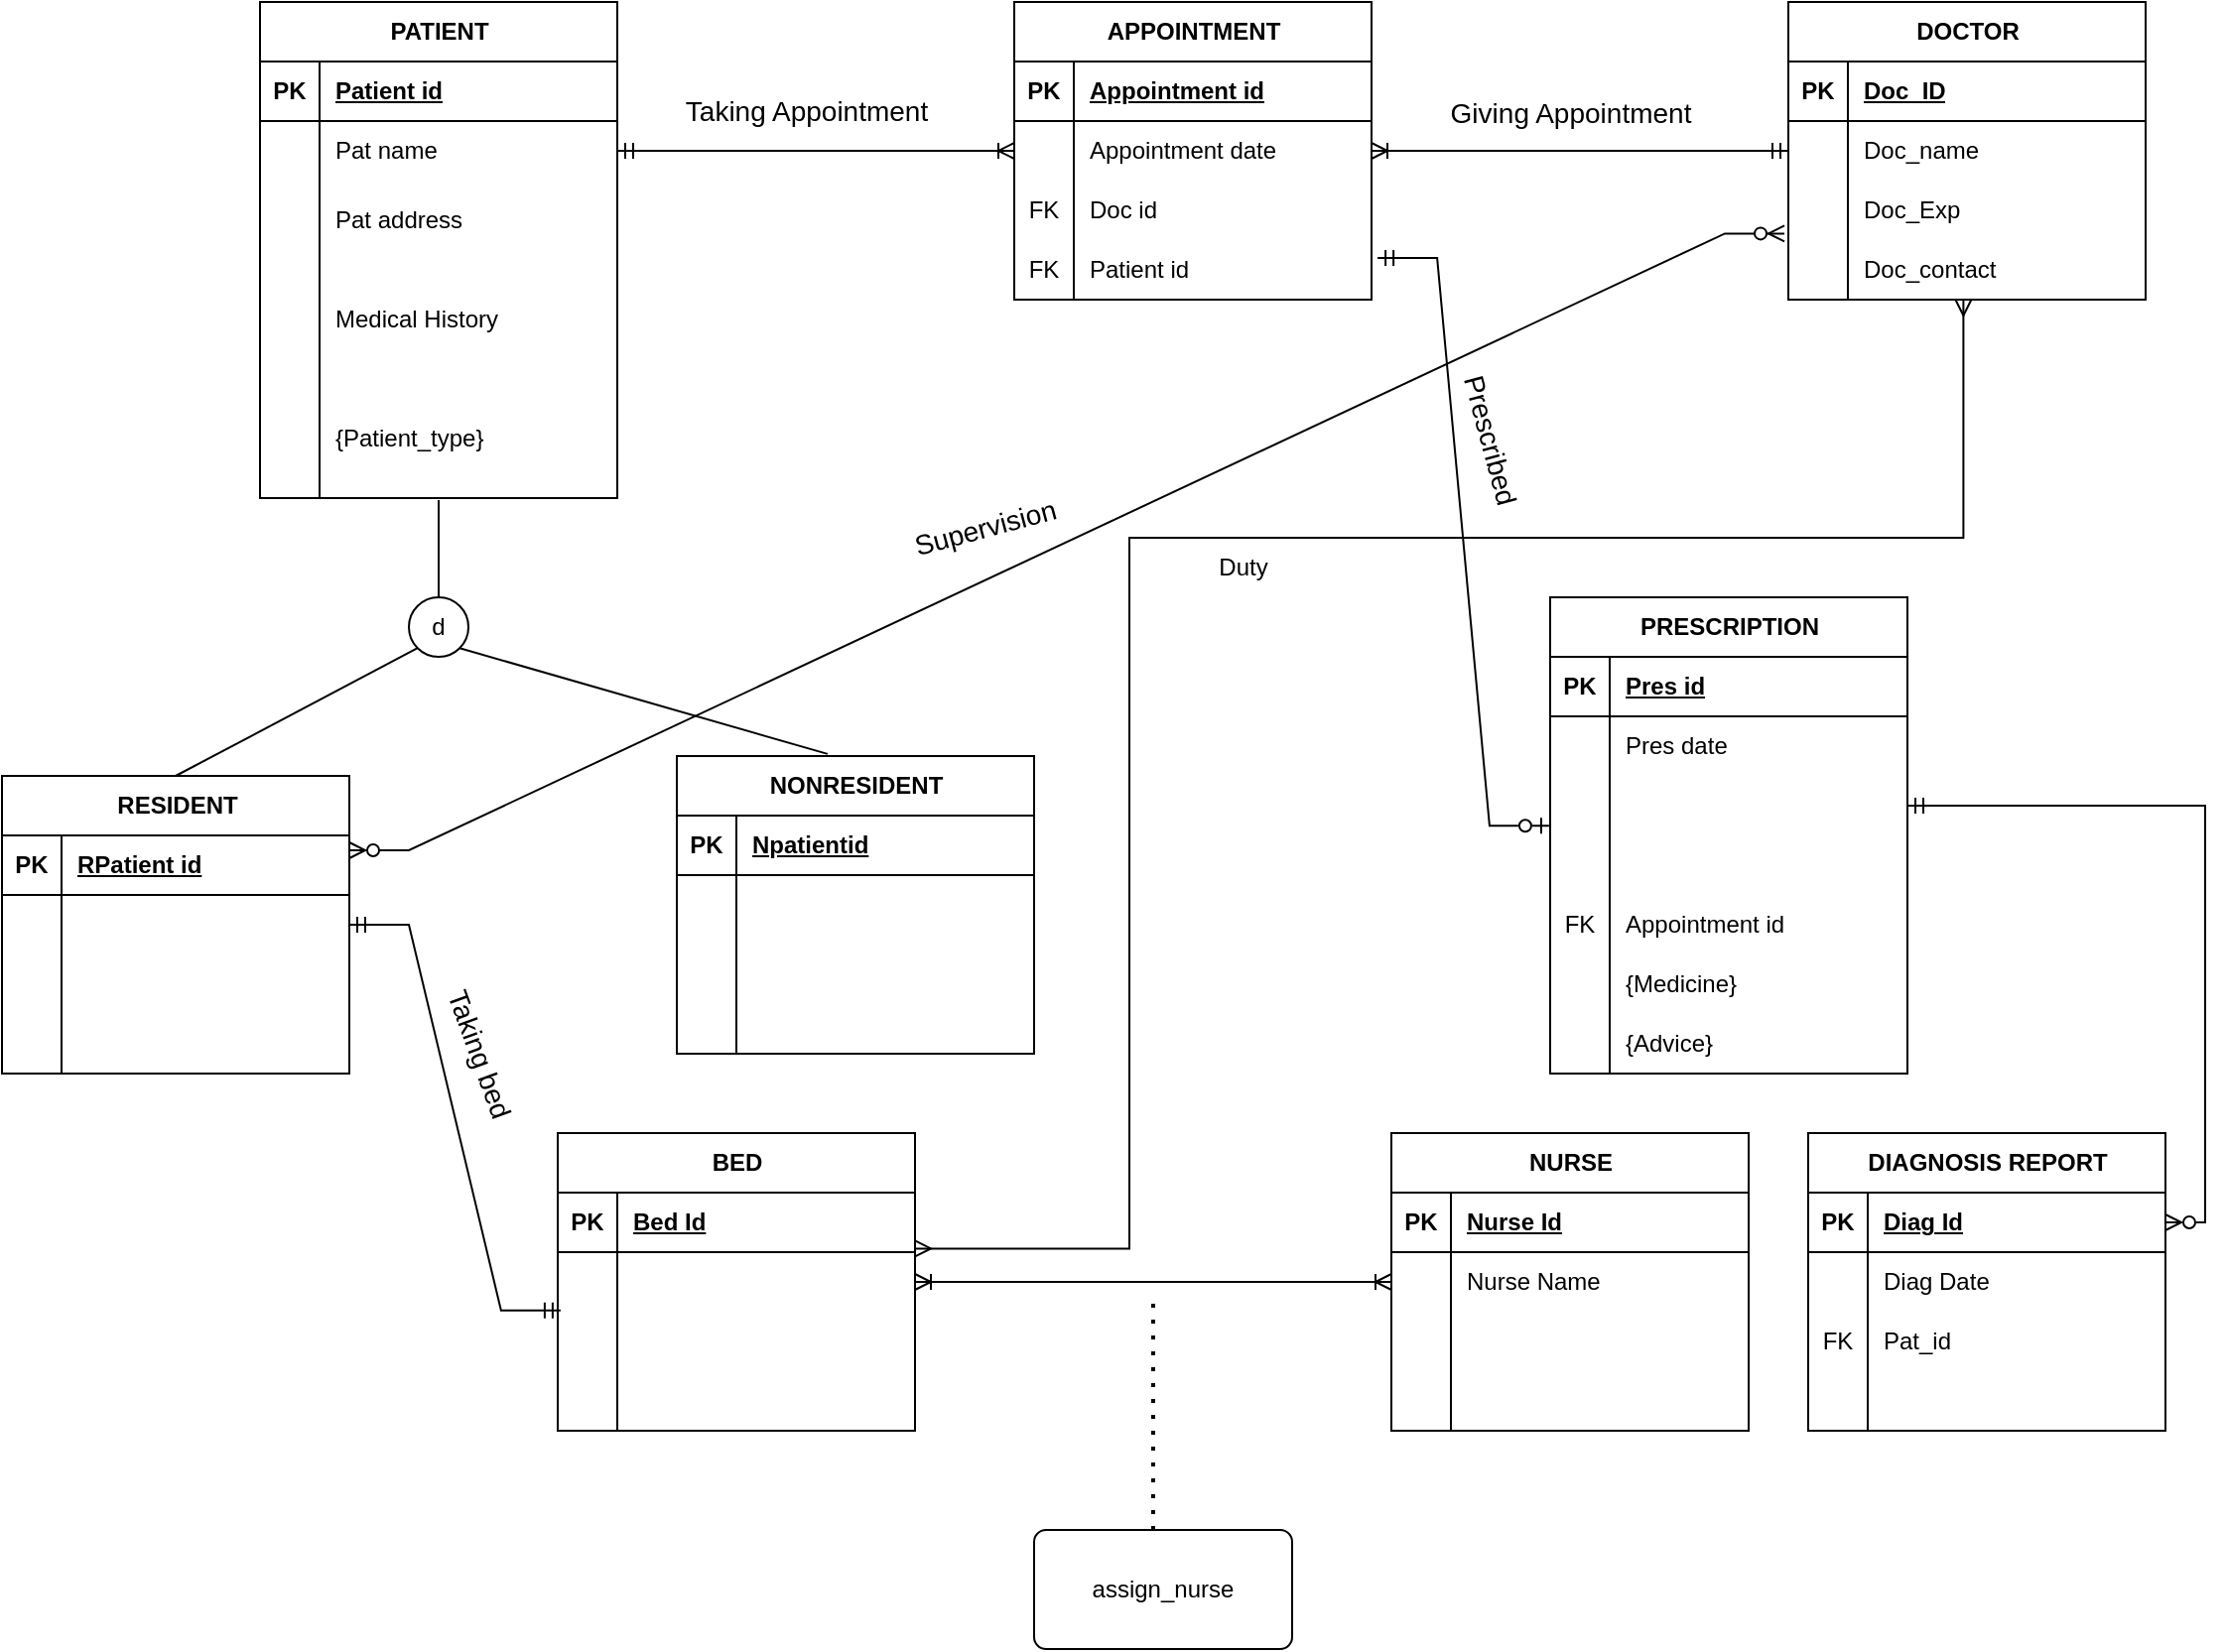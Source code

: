 <mxfile version="24.2.2" type="google">
  <diagram name="Page-1" id="srkAS2htx7RMPQW0R-DQ">
    <mxGraphModel grid="1" page="1" gridSize="10" guides="1" tooltips="1" connect="1" arrows="1" fold="1" pageScale="1" pageWidth="1100" pageHeight="850" background="none" math="0" shadow="0">
      <root>
        <mxCell id="0" />
        <mxCell id="1" parent="0" />
        <mxCell id="s9YGPR6dossVEjzIj_vT-1" value="PATIENT" style="shape=table;startSize=30;container=1;collapsible=1;childLayout=tableLayout;fixedRows=1;rowLines=0;fontStyle=1;align=center;resizeLast=1;html=1;" vertex="1" parent="1">
          <mxGeometry x="-540" y="230" width="180" height="250" as="geometry" />
        </mxCell>
        <mxCell id="s9YGPR6dossVEjzIj_vT-2" value="" style="shape=tableRow;horizontal=0;startSize=0;swimlaneHead=0;swimlaneBody=0;fillColor=none;collapsible=0;dropTarget=0;points=[[0,0.5],[1,0.5]];portConstraint=eastwest;top=0;left=0;right=0;bottom=1;" vertex="1" parent="s9YGPR6dossVEjzIj_vT-1">
          <mxGeometry y="30" width="180" height="30" as="geometry" />
        </mxCell>
        <mxCell id="s9YGPR6dossVEjzIj_vT-3" value="PK" style="shape=partialRectangle;connectable=0;fillColor=none;top=0;left=0;bottom=0;right=0;fontStyle=1;overflow=hidden;whiteSpace=wrap;html=1;" vertex="1" parent="s9YGPR6dossVEjzIj_vT-2">
          <mxGeometry width="30" height="30" as="geometry">
            <mxRectangle width="30" height="30" as="alternateBounds" />
          </mxGeometry>
        </mxCell>
        <mxCell id="s9YGPR6dossVEjzIj_vT-4" value="Patient id" style="shape=partialRectangle;connectable=0;fillColor=none;top=0;left=0;bottom=0;right=0;align=left;spacingLeft=6;fontStyle=5;overflow=hidden;whiteSpace=wrap;html=1;" vertex="1" parent="s9YGPR6dossVEjzIj_vT-2">
          <mxGeometry x="30" width="150" height="30" as="geometry">
            <mxRectangle width="150" height="30" as="alternateBounds" />
          </mxGeometry>
        </mxCell>
        <mxCell id="s9YGPR6dossVEjzIj_vT-5" value="" style="shape=tableRow;horizontal=0;startSize=0;swimlaneHead=0;swimlaneBody=0;fillColor=none;collapsible=0;dropTarget=0;points=[[0,0.5],[1,0.5]];portConstraint=eastwest;top=0;left=0;right=0;bottom=0;" vertex="1" parent="s9YGPR6dossVEjzIj_vT-1">
          <mxGeometry y="60" width="180" height="30" as="geometry" />
        </mxCell>
        <mxCell id="s9YGPR6dossVEjzIj_vT-6" value="" style="shape=partialRectangle;connectable=0;fillColor=none;top=0;left=0;bottom=0;right=0;editable=1;overflow=hidden;whiteSpace=wrap;html=1;" vertex="1" parent="s9YGPR6dossVEjzIj_vT-5">
          <mxGeometry width="30" height="30" as="geometry">
            <mxRectangle width="30" height="30" as="alternateBounds" />
          </mxGeometry>
        </mxCell>
        <mxCell id="s9YGPR6dossVEjzIj_vT-7" value="Pat name" style="shape=partialRectangle;connectable=0;fillColor=none;top=0;left=0;bottom=0;right=0;align=left;spacingLeft=6;overflow=hidden;whiteSpace=wrap;html=1;" vertex="1" parent="s9YGPR6dossVEjzIj_vT-5">
          <mxGeometry x="30" width="150" height="30" as="geometry">
            <mxRectangle width="150" height="30" as="alternateBounds" />
          </mxGeometry>
        </mxCell>
        <mxCell id="s9YGPR6dossVEjzIj_vT-8" value="" style="shape=tableRow;horizontal=0;startSize=0;swimlaneHead=0;swimlaneBody=0;fillColor=none;collapsible=0;dropTarget=0;points=[[0,0.5],[1,0.5]];portConstraint=eastwest;top=0;left=0;right=0;bottom=0;" vertex="1" parent="s9YGPR6dossVEjzIj_vT-1">
          <mxGeometry y="90" width="180" height="40" as="geometry" />
        </mxCell>
        <mxCell id="s9YGPR6dossVEjzIj_vT-9" value="" style="shape=partialRectangle;connectable=0;fillColor=none;top=0;left=0;bottom=0;right=0;editable=1;overflow=hidden;whiteSpace=wrap;html=1;" vertex="1" parent="s9YGPR6dossVEjzIj_vT-8">
          <mxGeometry width="30" height="40" as="geometry">
            <mxRectangle width="30" height="40" as="alternateBounds" />
          </mxGeometry>
        </mxCell>
        <mxCell id="s9YGPR6dossVEjzIj_vT-10" value="Pat address" style="shape=partialRectangle;connectable=0;fillColor=none;top=0;left=0;bottom=0;right=0;align=left;spacingLeft=6;overflow=hidden;whiteSpace=wrap;html=1;" vertex="1" parent="s9YGPR6dossVEjzIj_vT-8">
          <mxGeometry x="30" width="150" height="40" as="geometry">
            <mxRectangle width="150" height="40" as="alternateBounds" />
          </mxGeometry>
        </mxCell>
        <mxCell id="s9YGPR6dossVEjzIj_vT-11" value="" style="shape=tableRow;horizontal=0;startSize=0;swimlaneHead=0;swimlaneBody=0;fillColor=none;collapsible=0;dropTarget=0;points=[[0,0.5],[1,0.5]];portConstraint=eastwest;top=0;left=0;right=0;bottom=0;" vertex="1" parent="s9YGPR6dossVEjzIj_vT-1">
          <mxGeometry y="130" width="180" height="60" as="geometry" />
        </mxCell>
        <mxCell id="s9YGPR6dossVEjzIj_vT-12" value="" style="shape=partialRectangle;connectable=0;fillColor=none;top=0;left=0;bottom=0;right=0;editable=1;overflow=hidden;whiteSpace=wrap;html=1;" vertex="1" parent="s9YGPR6dossVEjzIj_vT-11">
          <mxGeometry width="30" height="60" as="geometry">
            <mxRectangle width="30" height="60" as="alternateBounds" />
          </mxGeometry>
        </mxCell>
        <mxCell id="s9YGPR6dossVEjzIj_vT-13" value="Medical History" style="shape=partialRectangle;connectable=0;fillColor=none;top=0;left=0;bottom=0;right=0;align=left;spacingLeft=6;overflow=hidden;whiteSpace=wrap;html=1;" vertex="1" parent="s9YGPR6dossVEjzIj_vT-11">
          <mxGeometry x="30" width="150" height="60" as="geometry">
            <mxRectangle width="150" height="60" as="alternateBounds" />
          </mxGeometry>
        </mxCell>
        <mxCell id="ms4KUrmRQgiHLOVvw7a2-102" value="" style="shape=tableRow;horizontal=0;startSize=0;swimlaneHead=0;swimlaneBody=0;fillColor=none;collapsible=0;dropTarget=0;points=[[0,0.5],[1,0.5]];portConstraint=eastwest;top=0;left=0;right=0;bottom=0;" vertex="1" parent="s9YGPR6dossVEjzIj_vT-1">
          <mxGeometry y="190" width="180" height="60" as="geometry" />
        </mxCell>
        <mxCell id="ms4KUrmRQgiHLOVvw7a2-103" value="" style="shape=partialRectangle;connectable=0;fillColor=none;top=0;left=0;bottom=0;right=0;editable=1;overflow=hidden;whiteSpace=wrap;html=1;" vertex="1" parent="ms4KUrmRQgiHLOVvw7a2-102">
          <mxGeometry width="30" height="60" as="geometry">
            <mxRectangle width="30" height="60" as="alternateBounds" />
          </mxGeometry>
        </mxCell>
        <mxCell id="ms4KUrmRQgiHLOVvw7a2-104" value="{Patient_type}" style="shape=partialRectangle;connectable=0;fillColor=none;top=0;left=0;bottom=0;right=0;align=left;spacingLeft=6;overflow=hidden;whiteSpace=wrap;html=1;" vertex="1" parent="ms4KUrmRQgiHLOVvw7a2-102">
          <mxGeometry x="30" width="150" height="60" as="geometry">
            <mxRectangle width="150" height="60" as="alternateBounds" />
          </mxGeometry>
        </mxCell>
        <mxCell id="RaHaTX8zvUNu6aq8yvcm-1" value="APPOINTMENT" style="shape=table;startSize=30;container=1;collapsible=1;childLayout=tableLayout;fixedRows=1;rowLines=0;fontStyle=1;align=center;resizeLast=1;html=1;" vertex="1" parent="1">
          <mxGeometry x="-160" y="230" width="180" height="150" as="geometry" />
        </mxCell>
        <mxCell id="RaHaTX8zvUNu6aq8yvcm-2" value="" style="shape=tableRow;horizontal=0;startSize=0;swimlaneHead=0;swimlaneBody=0;fillColor=none;collapsible=0;dropTarget=0;points=[[0,0.5],[1,0.5]];portConstraint=eastwest;top=0;left=0;right=0;bottom=1;" vertex="1" parent="RaHaTX8zvUNu6aq8yvcm-1">
          <mxGeometry y="30" width="180" height="30" as="geometry" />
        </mxCell>
        <mxCell id="RaHaTX8zvUNu6aq8yvcm-3" value="PK" style="shape=partialRectangle;connectable=0;fillColor=none;top=0;left=0;bottom=0;right=0;fontStyle=1;overflow=hidden;whiteSpace=wrap;html=1;" vertex="1" parent="RaHaTX8zvUNu6aq8yvcm-2">
          <mxGeometry width="30" height="30" as="geometry">
            <mxRectangle width="30" height="30" as="alternateBounds" />
          </mxGeometry>
        </mxCell>
        <mxCell id="RaHaTX8zvUNu6aq8yvcm-4" value="Appointment id" style="shape=partialRectangle;connectable=0;fillColor=none;top=0;left=0;bottom=0;right=0;align=left;spacingLeft=6;fontStyle=5;overflow=hidden;whiteSpace=wrap;html=1;" vertex="1" parent="RaHaTX8zvUNu6aq8yvcm-2">
          <mxGeometry x="30" width="150" height="30" as="geometry">
            <mxRectangle width="150" height="30" as="alternateBounds" />
          </mxGeometry>
        </mxCell>
        <mxCell id="RaHaTX8zvUNu6aq8yvcm-5" value="" style="shape=tableRow;horizontal=0;startSize=0;swimlaneHead=0;swimlaneBody=0;fillColor=none;collapsible=0;dropTarget=0;points=[[0,0.5],[1,0.5]];portConstraint=eastwest;top=0;left=0;right=0;bottom=0;" vertex="1" parent="RaHaTX8zvUNu6aq8yvcm-1">
          <mxGeometry y="60" width="180" height="30" as="geometry" />
        </mxCell>
        <mxCell id="RaHaTX8zvUNu6aq8yvcm-6" value="" style="shape=partialRectangle;connectable=0;fillColor=none;top=0;left=0;bottom=0;right=0;editable=1;overflow=hidden;whiteSpace=wrap;html=1;" vertex="1" parent="RaHaTX8zvUNu6aq8yvcm-5">
          <mxGeometry width="30" height="30" as="geometry">
            <mxRectangle width="30" height="30" as="alternateBounds" />
          </mxGeometry>
        </mxCell>
        <mxCell id="RaHaTX8zvUNu6aq8yvcm-7" value="Appointment date" style="shape=partialRectangle;connectable=0;fillColor=none;top=0;left=0;bottom=0;right=0;align=left;spacingLeft=6;overflow=hidden;whiteSpace=wrap;html=1;" vertex="1" parent="RaHaTX8zvUNu6aq8yvcm-5">
          <mxGeometry x="30" width="150" height="30" as="geometry">
            <mxRectangle width="150" height="30" as="alternateBounds" />
          </mxGeometry>
        </mxCell>
        <mxCell id="RaHaTX8zvUNu6aq8yvcm-8" value="" style="shape=tableRow;horizontal=0;startSize=0;swimlaneHead=0;swimlaneBody=0;fillColor=none;collapsible=0;dropTarget=0;points=[[0,0.5],[1,0.5]];portConstraint=eastwest;top=0;left=0;right=0;bottom=0;" vertex="1" parent="RaHaTX8zvUNu6aq8yvcm-1">
          <mxGeometry y="90" width="180" height="30" as="geometry" />
        </mxCell>
        <mxCell id="RaHaTX8zvUNu6aq8yvcm-9" value="FK" style="shape=partialRectangle;connectable=0;fillColor=none;top=0;left=0;bottom=0;right=0;editable=1;overflow=hidden;whiteSpace=wrap;html=1;" vertex="1" parent="RaHaTX8zvUNu6aq8yvcm-8">
          <mxGeometry width="30" height="30" as="geometry">
            <mxRectangle width="30" height="30" as="alternateBounds" />
          </mxGeometry>
        </mxCell>
        <mxCell id="RaHaTX8zvUNu6aq8yvcm-10" value="Doc id" style="shape=partialRectangle;connectable=0;fillColor=none;top=0;left=0;bottom=0;right=0;align=left;spacingLeft=6;overflow=hidden;whiteSpace=wrap;html=1;" vertex="1" parent="RaHaTX8zvUNu6aq8yvcm-8">
          <mxGeometry x="30" width="150" height="30" as="geometry">
            <mxRectangle width="150" height="30" as="alternateBounds" />
          </mxGeometry>
        </mxCell>
        <mxCell id="RaHaTX8zvUNu6aq8yvcm-11" value="" style="shape=tableRow;horizontal=0;startSize=0;swimlaneHead=0;swimlaneBody=0;fillColor=none;collapsible=0;dropTarget=0;points=[[0,0.5],[1,0.5]];portConstraint=eastwest;top=0;left=0;right=0;bottom=0;" vertex="1" parent="RaHaTX8zvUNu6aq8yvcm-1">
          <mxGeometry y="120" width="180" height="30" as="geometry" />
        </mxCell>
        <mxCell id="RaHaTX8zvUNu6aq8yvcm-12" value="FK" style="shape=partialRectangle;connectable=0;fillColor=none;top=0;left=0;bottom=0;right=0;editable=1;overflow=hidden;whiteSpace=wrap;html=1;" vertex="1" parent="RaHaTX8zvUNu6aq8yvcm-11">
          <mxGeometry width="30" height="30" as="geometry">
            <mxRectangle width="30" height="30" as="alternateBounds" />
          </mxGeometry>
        </mxCell>
        <mxCell id="RaHaTX8zvUNu6aq8yvcm-13" value="Patient id" style="shape=partialRectangle;connectable=0;fillColor=none;top=0;left=0;bottom=0;right=0;align=left;spacingLeft=6;overflow=hidden;whiteSpace=wrap;html=1;" vertex="1" parent="RaHaTX8zvUNu6aq8yvcm-11">
          <mxGeometry x="30" width="150" height="30" as="geometry">
            <mxRectangle width="150" height="30" as="alternateBounds" />
          </mxGeometry>
        </mxCell>
        <mxCell id="RaHaTX8zvUNu6aq8yvcm-18" value="DOCTOR" style="shape=table;startSize=30;container=1;collapsible=1;childLayout=tableLayout;fixedRows=1;rowLines=0;fontStyle=1;align=center;resizeLast=1;html=1;" vertex="1" parent="1">
          <mxGeometry x="230" y="230" width="180" height="150" as="geometry" />
        </mxCell>
        <mxCell id="RaHaTX8zvUNu6aq8yvcm-19" value="" style="shape=tableRow;horizontal=0;startSize=0;swimlaneHead=0;swimlaneBody=0;fillColor=none;collapsible=0;dropTarget=0;points=[[0,0.5],[1,0.5]];portConstraint=eastwest;top=0;left=0;right=0;bottom=1;" vertex="1" parent="RaHaTX8zvUNu6aq8yvcm-18">
          <mxGeometry y="30" width="180" height="30" as="geometry" />
        </mxCell>
        <mxCell id="RaHaTX8zvUNu6aq8yvcm-20" value="PK" style="shape=partialRectangle;connectable=0;fillColor=none;top=0;left=0;bottom=0;right=0;fontStyle=1;overflow=hidden;whiteSpace=wrap;html=1;" vertex="1" parent="RaHaTX8zvUNu6aq8yvcm-19">
          <mxGeometry width="30" height="30" as="geometry">
            <mxRectangle width="30" height="30" as="alternateBounds" />
          </mxGeometry>
        </mxCell>
        <mxCell id="RaHaTX8zvUNu6aq8yvcm-21" value="Doc_ID" style="shape=partialRectangle;connectable=0;fillColor=none;top=0;left=0;bottom=0;right=0;align=left;spacingLeft=6;fontStyle=5;overflow=hidden;whiteSpace=wrap;html=1;" vertex="1" parent="RaHaTX8zvUNu6aq8yvcm-19">
          <mxGeometry x="30" width="150" height="30" as="geometry">
            <mxRectangle width="150" height="30" as="alternateBounds" />
          </mxGeometry>
        </mxCell>
        <mxCell id="RaHaTX8zvUNu6aq8yvcm-22" value="" style="shape=tableRow;horizontal=0;startSize=0;swimlaneHead=0;swimlaneBody=0;fillColor=none;collapsible=0;dropTarget=0;points=[[0,0.5],[1,0.5]];portConstraint=eastwest;top=0;left=0;right=0;bottom=0;" vertex="1" parent="RaHaTX8zvUNu6aq8yvcm-18">
          <mxGeometry y="60" width="180" height="30" as="geometry" />
        </mxCell>
        <mxCell id="RaHaTX8zvUNu6aq8yvcm-23" value="" style="shape=partialRectangle;connectable=0;fillColor=none;top=0;left=0;bottom=0;right=0;editable=1;overflow=hidden;whiteSpace=wrap;html=1;" vertex="1" parent="RaHaTX8zvUNu6aq8yvcm-22">
          <mxGeometry width="30" height="30" as="geometry">
            <mxRectangle width="30" height="30" as="alternateBounds" />
          </mxGeometry>
        </mxCell>
        <mxCell id="RaHaTX8zvUNu6aq8yvcm-24" value="Doc_name" style="shape=partialRectangle;connectable=0;fillColor=none;top=0;left=0;bottom=0;right=0;align=left;spacingLeft=6;overflow=hidden;whiteSpace=wrap;html=1;" vertex="1" parent="RaHaTX8zvUNu6aq8yvcm-22">
          <mxGeometry x="30" width="150" height="30" as="geometry">
            <mxRectangle width="150" height="30" as="alternateBounds" />
          </mxGeometry>
        </mxCell>
        <mxCell id="RaHaTX8zvUNu6aq8yvcm-25" value="" style="shape=tableRow;horizontal=0;startSize=0;swimlaneHead=0;swimlaneBody=0;fillColor=none;collapsible=0;dropTarget=0;points=[[0,0.5],[1,0.5]];portConstraint=eastwest;top=0;left=0;right=0;bottom=0;" vertex="1" parent="RaHaTX8zvUNu6aq8yvcm-18">
          <mxGeometry y="90" width="180" height="30" as="geometry" />
        </mxCell>
        <mxCell id="RaHaTX8zvUNu6aq8yvcm-26" value="" style="shape=partialRectangle;connectable=0;fillColor=none;top=0;left=0;bottom=0;right=0;editable=1;overflow=hidden;whiteSpace=wrap;html=1;" vertex="1" parent="RaHaTX8zvUNu6aq8yvcm-25">
          <mxGeometry width="30" height="30" as="geometry">
            <mxRectangle width="30" height="30" as="alternateBounds" />
          </mxGeometry>
        </mxCell>
        <mxCell id="RaHaTX8zvUNu6aq8yvcm-27" value="Doc_Exp" style="shape=partialRectangle;connectable=0;fillColor=none;top=0;left=0;bottom=0;right=0;align=left;spacingLeft=6;overflow=hidden;whiteSpace=wrap;html=1;" vertex="1" parent="RaHaTX8zvUNu6aq8yvcm-25">
          <mxGeometry x="30" width="150" height="30" as="geometry">
            <mxRectangle width="150" height="30" as="alternateBounds" />
          </mxGeometry>
        </mxCell>
        <mxCell id="RaHaTX8zvUNu6aq8yvcm-28" value="" style="shape=tableRow;horizontal=0;startSize=0;swimlaneHead=0;swimlaneBody=0;fillColor=none;collapsible=0;dropTarget=0;points=[[0,0.5],[1,0.5]];portConstraint=eastwest;top=0;left=0;right=0;bottom=0;" vertex="1" parent="RaHaTX8zvUNu6aq8yvcm-18">
          <mxGeometry y="120" width="180" height="30" as="geometry" />
        </mxCell>
        <mxCell id="RaHaTX8zvUNu6aq8yvcm-29" value="" style="shape=partialRectangle;connectable=0;fillColor=none;top=0;left=0;bottom=0;right=0;editable=1;overflow=hidden;whiteSpace=wrap;html=1;" vertex="1" parent="RaHaTX8zvUNu6aq8yvcm-28">
          <mxGeometry width="30" height="30" as="geometry">
            <mxRectangle width="30" height="30" as="alternateBounds" />
          </mxGeometry>
        </mxCell>
        <mxCell id="RaHaTX8zvUNu6aq8yvcm-30" value="Doc_contact" style="shape=partialRectangle;connectable=0;fillColor=none;top=0;left=0;bottom=0;right=0;align=left;spacingLeft=6;overflow=hidden;whiteSpace=wrap;html=1;" vertex="1" parent="RaHaTX8zvUNu6aq8yvcm-28">
          <mxGeometry x="30" width="150" height="30" as="geometry">
            <mxRectangle width="150" height="30" as="alternateBounds" />
          </mxGeometry>
        </mxCell>
        <mxCell id="RaHaTX8zvUNu6aq8yvcm-31" value="NURSE" style="shape=table;startSize=30;container=1;collapsible=1;childLayout=tableLayout;fixedRows=1;rowLines=0;fontStyle=1;align=center;resizeLast=1;html=1;" vertex="1" parent="1">
          <mxGeometry x="30" y="800" width="180" height="150" as="geometry" />
        </mxCell>
        <mxCell id="RaHaTX8zvUNu6aq8yvcm-32" value="" style="shape=tableRow;horizontal=0;startSize=0;swimlaneHead=0;swimlaneBody=0;fillColor=none;collapsible=0;dropTarget=0;points=[[0,0.5],[1,0.5]];portConstraint=eastwest;top=0;left=0;right=0;bottom=1;" vertex="1" parent="RaHaTX8zvUNu6aq8yvcm-31">
          <mxGeometry y="30" width="180" height="30" as="geometry" />
        </mxCell>
        <mxCell id="RaHaTX8zvUNu6aq8yvcm-33" value="PK" style="shape=partialRectangle;connectable=0;fillColor=none;top=0;left=0;bottom=0;right=0;fontStyle=1;overflow=hidden;whiteSpace=wrap;html=1;" vertex="1" parent="RaHaTX8zvUNu6aq8yvcm-32">
          <mxGeometry width="30" height="30" as="geometry">
            <mxRectangle width="30" height="30" as="alternateBounds" />
          </mxGeometry>
        </mxCell>
        <mxCell id="RaHaTX8zvUNu6aq8yvcm-34" value="Nurse Id" style="shape=partialRectangle;connectable=0;fillColor=none;top=0;left=0;bottom=0;right=0;align=left;spacingLeft=6;fontStyle=5;overflow=hidden;whiteSpace=wrap;html=1;" vertex="1" parent="RaHaTX8zvUNu6aq8yvcm-32">
          <mxGeometry x="30" width="150" height="30" as="geometry">
            <mxRectangle width="150" height="30" as="alternateBounds" />
          </mxGeometry>
        </mxCell>
        <mxCell id="RaHaTX8zvUNu6aq8yvcm-35" value="" style="shape=tableRow;horizontal=0;startSize=0;swimlaneHead=0;swimlaneBody=0;fillColor=none;collapsible=0;dropTarget=0;points=[[0,0.5],[1,0.5]];portConstraint=eastwest;top=0;left=0;right=0;bottom=0;" vertex="1" parent="RaHaTX8zvUNu6aq8yvcm-31">
          <mxGeometry y="60" width="180" height="30" as="geometry" />
        </mxCell>
        <mxCell id="RaHaTX8zvUNu6aq8yvcm-36" value="" style="shape=partialRectangle;connectable=0;fillColor=none;top=0;left=0;bottom=0;right=0;editable=1;overflow=hidden;whiteSpace=wrap;html=1;" vertex="1" parent="RaHaTX8zvUNu6aq8yvcm-35">
          <mxGeometry width="30" height="30" as="geometry">
            <mxRectangle width="30" height="30" as="alternateBounds" />
          </mxGeometry>
        </mxCell>
        <mxCell id="RaHaTX8zvUNu6aq8yvcm-37" value="Nurse Name" style="shape=partialRectangle;connectable=0;fillColor=none;top=0;left=0;bottom=0;right=0;align=left;spacingLeft=6;overflow=hidden;whiteSpace=wrap;html=1;" vertex="1" parent="RaHaTX8zvUNu6aq8yvcm-35">
          <mxGeometry x="30" width="150" height="30" as="geometry">
            <mxRectangle width="150" height="30" as="alternateBounds" />
          </mxGeometry>
        </mxCell>
        <mxCell id="RaHaTX8zvUNu6aq8yvcm-38" value="" style="shape=tableRow;horizontal=0;startSize=0;swimlaneHead=0;swimlaneBody=0;fillColor=none;collapsible=0;dropTarget=0;points=[[0,0.5],[1,0.5]];portConstraint=eastwest;top=0;left=0;right=0;bottom=0;" vertex="1" parent="RaHaTX8zvUNu6aq8yvcm-31">
          <mxGeometry y="90" width="180" height="30" as="geometry" />
        </mxCell>
        <mxCell id="RaHaTX8zvUNu6aq8yvcm-39" value="" style="shape=partialRectangle;connectable=0;fillColor=none;top=0;left=0;bottom=0;right=0;editable=1;overflow=hidden;whiteSpace=wrap;html=1;" vertex="1" parent="RaHaTX8zvUNu6aq8yvcm-38">
          <mxGeometry width="30" height="30" as="geometry">
            <mxRectangle width="30" height="30" as="alternateBounds" />
          </mxGeometry>
        </mxCell>
        <mxCell id="RaHaTX8zvUNu6aq8yvcm-40" value="" style="shape=partialRectangle;connectable=0;fillColor=none;top=0;left=0;bottom=0;right=0;align=left;spacingLeft=6;overflow=hidden;whiteSpace=wrap;html=1;" vertex="1" parent="RaHaTX8zvUNu6aq8yvcm-38">
          <mxGeometry x="30" width="150" height="30" as="geometry">
            <mxRectangle width="150" height="30" as="alternateBounds" />
          </mxGeometry>
        </mxCell>
        <mxCell id="RaHaTX8zvUNu6aq8yvcm-41" value="" style="shape=tableRow;horizontal=0;startSize=0;swimlaneHead=0;swimlaneBody=0;fillColor=none;collapsible=0;dropTarget=0;points=[[0,0.5],[1,0.5]];portConstraint=eastwest;top=0;left=0;right=0;bottom=0;" vertex="1" parent="RaHaTX8zvUNu6aq8yvcm-31">
          <mxGeometry y="120" width="180" height="30" as="geometry" />
        </mxCell>
        <mxCell id="RaHaTX8zvUNu6aq8yvcm-42" value="" style="shape=partialRectangle;connectable=0;fillColor=none;top=0;left=0;bottom=0;right=0;editable=1;overflow=hidden;whiteSpace=wrap;html=1;" vertex="1" parent="RaHaTX8zvUNu6aq8yvcm-41">
          <mxGeometry width="30" height="30" as="geometry">
            <mxRectangle width="30" height="30" as="alternateBounds" />
          </mxGeometry>
        </mxCell>
        <mxCell id="RaHaTX8zvUNu6aq8yvcm-43" value="" style="shape=partialRectangle;connectable=0;fillColor=none;top=0;left=0;bottom=0;right=0;align=left;spacingLeft=6;overflow=hidden;whiteSpace=wrap;html=1;" vertex="1" parent="RaHaTX8zvUNu6aq8yvcm-41">
          <mxGeometry x="30" width="150" height="30" as="geometry">
            <mxRectangle width="150" height="30" as="alternateBounds" />
          </mxGeometry>
        </mxCell>
        <mxCell id="RaHaTX8zvUNu6aq8yvcm-44" value="PRESCRIPTION" style="shape=table;startSize=30;container=1;collapsible=1;childLayout=tableLayout;fixedRows=1;rowLines=0;fontStyle=1;align=center;resizeLast=1;html=1;" vertex="1" parent="1">
          <mxGeometry x="110" y="530" width="180" height="240" as="geometry" />
        </mxCell>
        <mxCell id="RaHaTX8zvUNu6aq8yvcm-45" value="" style="shape=tableRow;horizontal=0;startSize=0;swimlaneHead=0;swimlaneBody=0;fillColor=none;collapsible=0;dropTarget=0;points=[[0,0.5],[1,0.5]];portConstraint=eastwest;top=0;left=0;right=0;bottom=1;" vertex="1" parent="RaHaTX8zvUNu6aq8yvcm-44">
          <mxGeometry y="30" width="180" height="30" as="geometry" />
        </mxCell>
        <mxCell id="RaHaTX8zvUNu6aq8yvcm-46" value="PK" style="shape=partialRectangle;connectable=0;fillColor=none;top=0;left=0;bottom=0;right=0;fontStyle=1;overflow=hidden;whiteSpace=wrap;html=1;" vertex="1" parent="RaHaTX8zvUNu6aq8yvcm-45">
          <mxGeometry width="30" height="30" as="geometry">
            <mxRectangle width="30" height="30" as="alternateBounds" />
          </mxGeometry>
        </mxCell>
        <mxCell id="RaHaTX8zvUNu6aq8yvcm-47" value="Pres id" style="shape=partialRectangle;connectable=0;fillColor=none;top=0;left=0;bottom=0;right=0;align=left;spacingLeft=6;fontStyle=5;overflow=hidden;whiteSpace=wrap;html=1;" vertex="1" parent="RaHaTX8zvUNu6aq8yvcm-45">
          <mxGeometry x="30" width="150" height="30" as="geometry">
            <mxRectangle width="150" height="30" as="alternateBounds" />
          </mxGeometry>
        </mxCell>
        <mxCell id="RaHaTX8zvUNu6aq8yvcm-48" value="" style="shape=tableRow;horizontal=0;startSize=0;swimlaneHead=0;swimlaneBody=0;fillColor=none;collapsible=0;dropTarget=0;points=[[0,0.5],[1,0.5]];portConstraint=eastwest;top=0;left=0;right=0;bottom=0;" vertex="1" parent="RaHaTX8zvUNu6aq8yvcm-44">
          <mxGeometry y="60" width="180" height="30" as="geometry" />
        </mxCell>
        <mxCell id="RaHaTX8zvUNu6aq8yvcm-49" value="" style="shape=partialRectangle;connectable=0;fillColor=none;top=0;left=0;bottom=0;right=0;editable=1;overflow=hidden;whiteSpace=wrap;html=1;" vertex="1" parent="RaHaTX8zvUNu6aq8yvcm-48">
          <mxGeometry width="30" height="30" as="geometry">
            <mxRectangle width="30" height="30" as="alternateBounds" />
          </mxGeometry>
        </mxCell>
        <mxCell id="RaHaTX8zvUNu6aq8yvcm-50" value="Pres date" style="shape=partialRectangle;connectable=0;fillColor=none;top=0;left=0;bottom=0;right=0;align=left;spacingLeft=6;overflow=hidden;whiteSpace=wrap;html=1;" vertex="1" parent="RaHaTX8zvUNu6aq8yvcm-48">
          <mxGeometry x="30" width="150" height="30" as="geometry">
            <mxRectangle width="150" height="30" as="alternateBounds" />
          </mxGeometry>
        </mxCell>
        <mxCell id="RaHaTX8zvUNu6aq8yvcm-51" value="" style="shape=tableRow;horizontal=0;startSize=0;swimlaneHead=0;swimlaneBody=0;fillColor=none;collapsible=0;dropTarget=0;points=[[0,0.5],[1,0.5]];portConstraint=eastwest;top=0;left=0;right=0;bottom=0;" vertex="1" parent="RaHaTX8zvUNu6aq8yvcm-44">
          <mxGeometry y="90" width="180" height="30" as="geometry" />
        </mxCell>
        <mxCell id="RaHaTX8zvUNu6aq8yvcm-52" value="" style="shape=partialRectangle;connectable=0;fillColor=none;top=0;left=0;bottom=0;right=0;editable=1;overflow=hidden;whiteSpace=wrap;html=1;" vertex="1" parent="RaHaTX8zvUNu6aq8yvcm-51">
          <mxGeometry width="30" height="30" as="geometry">
            <mxRectangle width="30" height="30" as="alternateBounds" />
          </mxGeometry>
        </mxCell>
        <mxCell id="RaHaTX8zvUNu6aq8yvcm-53" value="" style="shape=partialRectangle;connectable=0;fillColor=none;top=0;left=0;bottom=0;right=0;align=left;spacingLeft=6;overflow=hidden;whiteSpace=wrap;html=1;" vertex="1" parent="RaHaTX8zvUNu6aq8yvcm-51">
          <mxGeometry x="30" width="150" height="30" as="geometry">
            <mxRectangle width="150" height="30" as="alternateBounds" />
          </mxGeometry>
        </mxCell>
        <mxCell id="RaHaTX8zvUNu6aq8yvcm-54" value="" style="shape=tableRow;horizontal=0;startSize=0;swimlaneHead=0;swimlaneBody=0;fillColor=none;collapsible=0;dropTarget=0;points=[[0,0.5],[1,0.5]];portConstraint=eastwest;top=0;left=0;right=0;bottom=0;" vertex="1" parent="RaHaTX8zvUNu6aq8yvcm-44">
          <mxGeometry y="120" width="180" height="30" as="geometry" />
        </mxCell>
        <mxCell id="RaHaTX8zvUNu6aq8yvcm-55" value="" style="shape=partialRectangle;connectable=0;fillColor=none;top=0;left=0;bottom=0;right=0;editable=1;overflow=hidden;whiteSpace=wrap;html=1;" vertex="1" parent="RaHaTX8zvUNu6aq8yvcm-54">
          <mxGeometry width="30" height="30" as="geometry">
            <mxRectangle width="30" height="30" as="alternateBounds" />
          </mxGeometry>
        </mxCell>
        <mxCell id="RaHaTX8zvUNu6aq8yvcm-56" value="" style="shape=partialRectangle;connectable=0;fillColor=none;top=0;left=0;bottom=0;right=0;align=left;spacingLeft=6;overflow=hidden;whiteSpace=wrap;html=1;" vertex="1" parent="RaHaTX8zvUNu6aq8yvcm-54">
          <mxGeometry x="30" width="150" height="30" as="geometry">
            <mxRectangle width="150" height="30" as="alternateBounds" />
          </mxGeometry>
        </mxCell>
        <mxCell id="ms4KUrmRQgiHLOVvw7a2-58" value="" style="shape=tableRow;horizontal=0;startSize=0;swimlaneHead=0;swimlaneBody=0;fillColor=none;collapsible=0;dropTarget=0;points=[[0,0.5],[1,0.5]];portConstraint=eastwest;top=0;left=0;right=0;bottom=0;" vertex="1" parent="RaHaTX8zvUNu6aq8yvcm-44">
          <mxGeometry y="150" width="180" height="30" as="geometry" />
        </mxCell>
        <mxCell id="ms4KUrmRQgiHLOVvw7a2-59" value="FK" style="shape=partialRectangle;connectable=0;fillColor=none;top=0;left=0;bottom=0;right=0;editable=1;overflow=hidden;whiteSpace=wrap;html=1;" vertex="1" parent="ms4KUrmRQgiHLOVvw7a2-58">
          <mxGeometry width="30" height="30" as="geometry">
            <mxRectangle width="30" height="30" as="alternateBounds" />
          </mxGeometry>
        </mxCell>
        <mxCell id="ms4KUrmRQgiHLOVvw7a2-60" value="Appointment id" style="shape=partialRectangle;connectable=0;fillColor=none;top=0;left=0;bottom=0;right=0;align=left;spacingLeft=6;overflow=hidden;whiteSpace=wrap;html=1;" vertex="1" parent="ms4KUrmRQgiHLOVvw7a2-58">
          <mxGeometry x="30" width="150" height="30" as="geometry">
            <mxRectangle width="150" height="30" as="alternateBounds" />
          </mxGeometry>
        </mxCell>
        <mxCell id="ms4KUrmRQgiHLOVvw7a2-62" value="" style="shape=tableRow;horizontal=0;startSize=0;swimlaneHead=0;swimlaneBody=0;fillColor=none;collapsible=0;dropTarget=0;points=[[0,0.5],[1,0.5]];portConstraint=eastwest;top=0;left=0;right=0;bottom=0;" vertex="1" parent="RaHaTX8zvUNu6aq8yvcm-44">
          <mxGeometry y="180" width="180" height="30" as="geometry" />
        </mxCell>
        <mxCell id="ms4KUrmRQgiHLOVvw7a2-63" value="" style="shape=partialRectangle;connectable=0;fillColor=none;top=0;left=0;bottom=0;right=0;editable=1;overflow=hidden;whiteSpace=wrap;html=1;" vertex="1" parent="ms4KUrmRQgiHLOVvw7a2-62">
          <mxGeometry width="30" height="30" as="geometry">
            <mxRectangle width="30" height="30" as="alternateBounds" />
          </mxGeometry>
        </mxCell>
        <mxCell id="ms4KUrmRQgiHLOVvw7a2-64" value="{Medicine}" style="shape=partialRectangle;connectable=0;fillColor=none;top=0;left=0;bottom=0;right=0;align=left;spacingLeft=6;overflow=hidden;whiteSpace=wrap;html=1;" vertex="1" parent="ms4KUrmRQgiHLOVvw7a2-62">
          <mxGeometry x="30" width="150" height="30" as="geometry">
            <mxRectangle width="150" height="30" as="alternateBounds" />
          </mxGeometry>
        </mxCell>
        <mxCell id="ms4KUrmRQgiHLOVvw7a2-65" value="" style="shape=tableRow;horizontal=0;startSize=0;swimlaneHead=0;swimlaneBody=0;fillColor=none;collapsible=0;dropTarget=0;points=[[0,0.5],[1,0.5]];portConstraint=eastwest;top=0;left=0;right=0;bottom=0;" vertex="1" parent="RaHaTX8zvUNu6aq8yvcm-44">
          <mxGeometry y="210" width="180" height="30" as="geometry" />
        </mxCell>
        <mxCell id="ms4KUrmRQgiHLOVvw7a2-66" value="" style="shape=partialRectangle;connectable=0;fillColor=none;top=0;left=0;bottom=0;right=0;editable=1;overflow=hidden;whiteSpace=wrap;html=1;" vertex="1" parent="ms4KUrmRQgiHLOVvw7a2-65">
          <mxGeometry width="30" height="30" as="geometry">
            <mxRectangle width="30" height="30" as="alternateBounds" />
          </mxGeometry>
        </mxCell>
        <mxCell id="ms4KUrmRQgiHLOVvw7a2-67" value="{Advice}" style="shape=partialRectangle;connectable=0;fillColor=none;top=0;left=0;bottom=0;right=0;align=left;spacingLeft=6;overflow=hidden;whiteSpace=wrap;html=1;" vertex="1" parent="ms4KUrmRQgiHLOVvw7a2-65">
          <mxGeometry x="30" width="150" height="30" as="geometry">
            <mxRectangle width="150" height="30" as="alternateBounds" />
          </mxGeometry>
        </mxCell>
        <mxCell id="RaHaTX8zvUNu6aq8yvcm-57" value="DIAGNOSIS REPORT" style="shape=table;startSize=30;container=1;collapsible=1;childLayout=tableLayout;fixedRows=1;rowLines=0;fontStyle=1;align=center;resizeLast=1;html=1;" vertex="1" parent="1">
          <mxGeometry x="240" y="800" width="180" height="150" as="geometry" />
        </mxCell>
        <mxCell id="RaHaTX8zvUNu6aq8yvcm-58" value="" style="shape=tableRow;horizontal=0;startSize=0;swimlaneHead=0;swimlaneBody=0;fillColor=none;collapsible=0;dropTarget=0;points=[[0,0.5],[1,0.5]];portConstraint=eastwest;top=0;left=0;right=0;bottom=1;" vertex="1" parent="RaHaTX8zvUNu6aq8yvcm-57">
          <mxGeometry y="30" width="180" height="30" as="geometry" />
        </mxCell>
        <mxCell id="RaHaTX8zvUNu6aq8yvcm-59" value="PK" style="shape=partialRectangle;connectable=0;fillColor=none;top=0;left=0;bottom=0;right=0;fontStyle=1;overflow=hidden;whiteSpace=wrap;html=1;" vertex="1" parent="RaHaTX8zvUNu6aq8yvcm-58">
          <mxGeometry width="30" height="30" as="geometry">
            <mxRectangle width="30" height="30" as="alternateBounds" />
          </mxGeometry>
        </mxCell>
        <mxCell id="RaHaTX8zvUNu6aq8yvcm-60" value="Diag Id" style="shape=partialRectangle;connectable=0;fillColor=none;top=0;left=0;bottom=0;right=0;align=left;spacingLeft=6;fontStyle=5;overflow=hidden;whiteSpace=wrap;html=1;" vertex="1" parent="RaHaTX8zvUNu6aq8yvcm-58">
          <mxGeometry x="30" width="150" height="30" as="geometry">
            <mxRectangle width="150" height="30" as="alternateBounds" />
          </mxGeometry>
        </mxCell>
        <mxCell id="RaHaTX8zvUNu6aq8yvcm-61" value="" style="shape=tableRow;horizontal=0;startSize=0;swimlaneHead=0;swimlaneBody=0;fillColor=none;collapsible=0;dropTarget=0;points=[[0,0.5],[1,0.5]];portConstraint=eastwest;top=0;left=0;right=0;bottom=0;" vertex="1" parent="RaHaTX8zvUNu6aq8yvcm-57">
          <mxGeometry y="60" width="180" height="30" as="geometry" />
        </mxCell>
        <mxCell id="RaHaTX8zvUNu6aq8yvcm-62" value="" style="shape=partialRectangle;connectable=0;fillColor=none;top=0;left=0;bottom=0;right=0;editable=1;overflow=hidden;whiteSpace=wrap;html=1;" vertex="1" parent="RaHaTX8zvUNu6aq8yvcm-61">
          <mxGeometry width="30" height="30" as="geometry">
            <mxRectangle width="30" height="30" as="alternateBounds" />
          </mxGeometry>
        </mxCell>
        <mxCell id="RaHaTX8zvUNu6aq8yvcm-63" value="Diag Date" style="shape=partialRectangle;connectable=0;fillColor=none;top=0;left=0;bottom=0;right=0;align=left;spacingLeft=6;overflow=hidden;whiteSpace=wrap;html=1;" vertex="1" parent="RaHaTX8zvUNu6aq8yvcm-61">
          <mxGeometry x="30" width="150" height="30" as="geometry">
            <mxRectangle width="150" height="30" as="alternateBounds" />
          </mxGeometry>
        </mxCell>
        <mxCell id="RaHaTX8zvUNu6aq8yvcm-64" value="" style="shape=tableRow;horizontal=0;startSize=0;swimlaneHead=0;swimlaneBody=0;fillColor=none;collapsible=0;dropTarget=0;points=[[0,0.5],[1,0.5]];portConstraint=eastwest;top=0;left=0;right=0;bottom=0;" vertex="1" parent="RaHaTX8zvUNu6aq8yvcm-57">
          <mxGeometry y="90" width="180" height="30" as="geometry" />
        </mxCell>
        <mxCell id="RaHaTX8zvUNu6aq8yvcm-65" value="FK" style="shape=partialRectangle;connectable=0;fillColor=none;top=0;left=0;bottom=0;right=0;editable=1;overflow=hidden;whiteSpace=wrap;html=1;" vertex="1" parent="RaHaTX8zvUNu6aq8yvcm-64">
          <mxGeometry width="30" height="30" as="geometry">
            <mxRectangle width="30" height="30" as="alternateBounds" />
          </mxGeometry>
        </mxCell>
        <mxCell id="RaHaTX8zvUNu6aq8yvcm-66" value="Pat_id" style="shape=partialRectangle;connectable=0;fillColor=none;top=0;left=0;bottom=0;right=0;align=left;spacingLeft=6;overflow=hidden;whiteSpace=wrap;html=1;" vertex="1" parent="RaHaTX8zvUNu6aq8yvcm-64">
          <mxGeometry x="30" width="150" height="30" as="geometry">
            <mxRectangle width="150" height="30" as="alternateBounds" />
          </mxGeometry>
        </mxCell>
        <mxCell id="RaHaTX8zvUNu6aq8yvcm-67" value="" style="shape=tableRow;horizontal=0;startSize=0;swimlaneHead=0;swimlaneBody=0;fillColor=none;collapsible=0;dropTarget=0;points=[[0,0.5],[1,0.5]];portConstraint=eastwest;top=0;left=0;right=0;bottom=0;" vertex="1" parent="RaHaTX8zvUNu6aq8yvcm-57">
          <mxGeometry y="120" width="180" height="30" as="geometry" />
        </mxCell>
        <mxCell id="RaHaTX8zvUNu6aq8yvcm-68" value="" style="shape=partialRectangle;connectable=0;fillColor=none;top=0;left=0;bottom=0;right=0;editable=1;overflow=hidden;whiteSpace=wrap;html=1;" vertex="1" parent="RaHaTX8zvUNu6aq8yvcm-67">
          <mxGeometry width="30" height="30" as="geometry">
            <mxRectangle width="30" height="30" as="alternateBounds" />
          </mxGeometry>
        </mxCell>
        <mxCell id="RaHaTX8zvUNu6aq8yvcm-69" value="" style="shape=partialRectangle;connectable=0;fillColor=none;top=0;left=0;bottom=0;right=0;align=left;spacingLeft=6;overflow=hidden;whiteSpace=wrap;html=1;" vertex="1" parent="RaHaTX8zvUNu6aq8yvcm-67">
          <mxGeometry x="30" width="150" height="30" as="geometry">
            <mxRectangle width="150" height="30" as="alternateBounds" />
          </mxGeometry>
        </mxCell>
        <mxCell id="RaHaTX8zvUNu6aq8yvcm-70" value="RESIDENT" style="shape=table;startSize=30;container=1;collapsible=1;childLayout=tableLayout;fixedRows=1;rowLines=0;fontStyle=1;align=center;resizeLast=1;html=1;" vertex="1" parent="1">
          <mxGeometry x="-670" y="620" width="175" height="150" as="geometry" />
        </mxCell>
        <mxCell id="RaHaTX8zvUNu6aq8yvcm-71" value="" style="shape=tableRow;horizontal=0;startSize=0;swimlaneHead=0;swimlaneBody=0;fillColor=none;collapsible=0;dropTarget=0;points=[[0,0.5],[1,0.5]];portConstraint=eastwest;top=0;left=0;right=0;bottom=1;" vertex="1" parent="RaHaTX8zvUNu6aq8yvcm-70">
          <mxGeometry y="30" width="175" height="30" as="geometry" />
        </mxCell>
        <mxCell id="RaHaTX8zvUNu6aq8yvcm-72" value="PK" style="shape=partialRectangle;connectable=0;fillColor=none;top=0;left=0;bottom=0;right=0;fontStyle=1;overflow=hidden;whiteSpace=wrap;html=1;" vertex="1" parent="RaHaTX8zvUNu6aq8yvcm-71">
          <mxGeometry width="30" height="30" as="geometry">
            <mxRectangle width="30" height="30" as="alternateBounds" />
          </mxGeometry>
        </mxCell>
        <mxCell id="RaHaTX8zvUNu6aq8yvcm-73" value="RPatient id" style="shape=partialRectangle;connectable=0;fillColor=none;top=0;left=0;bottom=0;right=0;align=left;spacingLeft=6;fontStyle=5;overflow=hidden;whiteSpace=wrap;html=1;" vertex="1" parent="RaHaTX8zvUNu6aq8yvcm-71">
          <mxGeometry x="30" width="145" height="30" as="geometry">
            <mxRectangle width="145" height="30" as="alternateBounds" />
          </mxGeometry>
        </mxCell>
        <mxCell id="RaHaTX8zvUNu6aq8yvcm-74" value="" style="shape=tableRow;horizontal=0;startSize=0;swimlaneHead=0;swimlaneBody=0;fillColor=none;collapsible=0;dropTarget=0;points=[[0,0.5],[1,0.5]];portConstraint=eastwest;top=0;left=0;right=0;bottom=0;" vertex="1" parent="RaHaTX8zvUNu6aq8yvcm-70">
          <mxGeometry y="60" width="175" height="30" as="geometry" />
        </mxCell>
        <mxCell id="RaHaTX8zvUNu6aq8yvcm-75" value="" style="shape=partialRectangle;connectable=0;fillColor=none;top=0;left=0;bottom=0;right=0;editable=1;overflow=hidden;whiteSpace=wrap;html=1;" vertex="1" parent="RaHaTX8zvUNu6aq8yvcm-74">
          <mxGeometry width="30" height="30" as="geometry">
            <mxRectangle width="30" height="30" as="alternateBounds" />
          </mxGeometry>
        </mxCell>
        <mxCell id="RaHaTX8zvUNu6aq8yvcm-76" value="" style="shape=partialRectangle;connectable=0;fillColor=none;top=0;left=0;bottom=0;right=0;align=left;spacingLeft=6;overflow=hidden;whiteSpace=wrap;html=1;" vertex="1" parent="RaHaTX8zvUNu6aq8yvcm-74">
          <mxGeometry x="30" width="145" height="30" as="geometry">
            <mxRectangle width="145" height="30" as="alternateBounds" />
          </mxGeometry>
        </mxCell>
        <mxCell id="RaHaTX8zvUNu6aq8yvcm-77" value="" style="shape=tableRow;horizontal=0;startSize=0;swimlaneHead=0;swimlaneBody=0;fillColor=none;collapsible=0;dropTarget=0;points=[[0,0.5],[1,0.5]];portConstraint=eastwest;top=0;left=0;right=0;bottom=0;" vertex="1" parent="RaHaTX8zvUNu6aq8yvcm-70">
          <mxGeometry y="90" width="175" height="30" as="geometry" />
        </mxCell>
        <mxCell id="RaHaTX8zvUNu6aq8yvcm-78" value="" style="shape=partialRectangle;connectable=0;fillColor=none;top=0;left=0;bottom=0;right=0;editable=1;overflow=hidden;whiteSpace=wrap;html=1;" vertex="1" parent="RaHaTX8zvUNu6aq8yvcm-77">
          <mxGeometry width="30" height="30" as="geometry">
            <mxRectangle width="30" height="30" as="alternateBounds" />
          </mxGeometry>
        </mxCell>
        <mxCell id="RaHaTX8zvUNu6aq8yvcm-79" value="" style="shape=partialRectangle;connectable=0;fillColor=none;top=0;left=0;bottom=0;right=0;align=left;spacingLeft=6;overflow=hidden;whiteSpace=wrap;html=1;" vertex="1" parent="RaHaTX8zvUNu6aq8yvcm-77">
          <mxGeometry x="30" width="145" height="30" as="geometry">
            <mxRectangle width="145" height="30" as="alternateBounds" />
          </mxGeometry>
        </mxCell>
        <mxCell id="RaHaTX8zvUNu6aq8yvcm-80" value="" style="shape=tableRow;horizontal=0;startSize=0;swimlaneHead=0;swimlaneBody=0;fillColor=none;collapsible=0;dropTarget=0;points=[[0,0.5],[1,0.5]];portConstraint=eastwest;top=0;left=0;right=0;bottom=0;" vertex="1" parent="RaHaTX8zvUNu6aq8yvcm-70">
          <mxGeometry y="120" width="175" height="30" as="geometry" />
        </mxCell>
        <mxCell id="RaHaTX8zvUNu6aq8yvcm-81" value="" style="shape=partialRectangle;connectable=0;fillColor=none;top=0;left=0;bottom=0;right=0;editable=1;overflow=hidden;whiteSpace=wrap;html=1;" vertex="1" parent="RaHaTX8zvUNu6aq8yvcm-80">
          <mxGeometry width="30" height="30" as="geometry">
            <mxRectangle width="30" height="30" as="alternateBounds" />
          </mxGeometry>
        </mxCell>
        <mxCell id="RaHaTX8zvUNu6aq8yvcm-82" value="" style="shape=partialRectangle;connectable=0;fillColor=none;top=0;left=0;bottom=0;right=0;align=left;spacingLeft=6;overflow=hidden;whiteSpace=wrap;html=1;" vertex="1" parent="RaHaTX8zvUNu6aq8yvcm-80">
          <mxGeometry x="30" width="145" height="30" as="geometry">
            <mxRectangle width="145" height="30" as="alternateBounds" />
          </mxGeometry>
        </mxCell>
        <mxCell id="ms4KUrmRQgiHLOVvw7a2-1" value="BED" style="shape=table;startSize=30;container=1;collapsible=1;childLayout=tableLayout;fixedRows=1;rowLines=0;fontStyle=1;align=center;resizeLast=1;html=1;" vertex="1" parent="1">
          <mxGeometry x="-390" y="800" width="180" height="150" as="geometry" />
        </mxCell>
        <mxCell id="ms4KUrmRQgiHLOVvw7a2-2" value="" style="shape=tableRow;horizontal=0;startSize=0;swimlaneHead=0;swimlaneBody=0;fillColor=none;collapsible=0;dropTarget=0;points=[[0,0.5],[1,0.5]];portConstraint=eastwest;top=0;left=0;right=0;bottom=1;" vertex="1" parent="ms4KUrmRQgiHLOVvw7a2-1">
          <mxGeometry y="30" width="180" height="30" as="geometry" />
        </mxCell>
        <mxCell id="ms4KUrmRQgiHLOVvw7a2-3" value="PK" style="shape=partialRectangle;connectable=0;fillColor=none;top=0;left=0;bottom=0;right=0;fontStyle=1;overflow=hidden;whiteSpace=wrap;html=1;" vertex="1" parent="ms4KUrmRQgiHLOVvw7a2-2">
          <mxGeometry width="30" height="30" as="geometry">
            <mxRectangle width="30" height="30" as="alternateBounds" />
          </mxGeometry>
        </mxCell>
        <mxCell id="ms4KUrmRQgiHLOVvw7a2-4" value="Bed Id" style="shape=partialRectangle;connectable=0;fillColor=none;top=0;left=0;bottom=0;right=0;align=left;spacingLeft=6;fontStyle=5;overflow=hidden;whiteSpace=wrap;html=1;" vertex="1" parent="ms4KUrmRQgiHLOVvw7a2-2">
          <mxGeometry x="30" width="150" height="30" as="geometry">
            <mxRectangle width="150" height="30" as="alternateBounds" />
          </mxGeometry>
        </mxCell>
        <mxCell id="ms4KUrmRQgiHLOVvw7a2-5" value="" style="shape=tableRow;horizontal=0;startSize=0;swimlaneHead=0;swimlaneBody=0;fillColor=none;collapsible=0;dropTarget=0;points=[[0,0.5],[1,0.5]];portConstraint=eastwest;top=0;left=0;right=0;bottom=0;" vertex="1" parent="ms4KUrmRQgiHLOVvw7a2-1">
          <mxGeometry y="60" width="180" height="30" as="geometry" />
        </mxCell>
        <mxCell id="ms4KUrmRQgiHLOVvw7a2-6" value="" style="shape=partialRectangle;connectable=0;fillColor=none;top=0;left=0;bottom=0;right=0;editable=1;overflow=hidden;whiteSpace=wrap;html=1;" vertex="1" parent="ms4KUrmRQgiHLOVvw7a2-5">
          <mxGeometry width="30" height="30" as="geometry">
            <mxRectangle width="30" height="30" as="alternateBounds" />
          </mxGeometry>
        </mxCell>
        <mxCell id="ms4KUrmRQgiHLOVvw7a2-7" value="" style="shape=partialRectangle;connectable=0;fillColor=none;top=0;left=0;bottom=0;right=0;align=left;spacingLeft=6;overflow=hidden;whiteSpace=wrap;html=1;" vertex="1" parent="ms4KUrmRQgiHLOVvw7a2-5">
          <mxGeometry x="30" width="150" height="30" as="geometry">
            <mxRectangle width="150" height="30" as="alternateBounds" />
          </mxGeometry>
        </mxCell>
        <mxCell id="ms4KUrmRQgiHLOVvw7a2-8" value="" style="shape=tableRow;horizontal=0;startSize=0;swimlaneHead=0;swimlaneBody=0;fillColor=none;collapsible=0;dropTarget=0;points=[[0,0.5],[1,0.5]];portConstraint=eastwest;top=0;left=0;right=0;bottom=0;" vertex="1" parent="ms4KUrmRQgiHLOVvw7a2-1">
          <mxGeometry y="90" width="180" height="30" as="geometry" />
        </mxCell>
        <mxCell id="ms4KUrmRQgiHLOVvw7a2-9" value="" style="shape=partialRectangle;connectable=0;fillColor=none;top=0;left=0;bottom=0;right=0;editable=1;overflow=hidden;whiteSpace=wrap;html=1;" vertex="1" parent="ms4KUrmRQgiHLOVvw7a2-8">
          <mxGeometry width="30" height="30" as="geometry">
            <mxRectangle width="30" height="30" as="alternateBounds" />
          </mxGeometry>
        </mxCell>
        <mxCell id="ms4KUrmRQgiHLOVvw7a2-10" value="" style="shape=partialRectangle;connectable=0;fillColor=none;top=0;left=0;bottom=0;right=0;align=left;spacingLeft=6;overflow=hidden;whiteSpace=wrap;html=1;" vertex="1" parent="ms4KUrmRQgiHLOVvw7a2-8">
          <mxGeometry x="30" width="150" height="30" as="geometry">
            <mxRectangle width="150" height="30" as="alternateBounds" />
          </mxGeometry>
        </mxCell>
        <mxCell id="ms4KUrmRQgiHLOVvw7a2-11" value="" style="shape=tableRow;horizontal=0;startSize=0;swimlaneHead=0;swimlaneBody=0;fillColor=none;collapsible=0;dropTarget=0;points=[[0,0.5],[1,0.5]];portConstraint=eastwest;top=0;left=0;right=0;bottom=0;" vertex="1" parent="ms4KUrmRQgiHLOVvw7a2-1">
          <mxGeometry y="120" width="180" height="30" as="geometry" />
        </mxCell>
        <mxCell id="ms4KUrmRQgiHLOVvw7a2-12" value="" style="shape=partialRectangle;connectable=0;fillColor=none;top=0;left=0;bottom=0;right=0;editable=1;overflow=hidden;whiteSpace=wrap;html=1;" vertex="1" parent="ms4KUrmRQgiHLOVvw7a2-11">
          <mxGeometry width="30" height="30" as="geometry">
            <mxRectangle width="30" height="30" as="alternateBounds" />
          </mxGeometry>
        </mxCell>
        <mxCell id="ms4KUrmRQgiHLOVvw7a2-13" value="" style="shape=partialRectangle;connectable=0;fillColor=none;top=0;left=0;bottom=0;right=0;align=left;spacingLeft=6;overflow=hidden;whiteSpace=wrap;html=1;" vertex="1" parent="ms4KUrmRQgiHLOVvw7a2-11">
          <mxGeometry x="30" width="150" height="30" as="geometry">
            <mxRectangle width="150" height="30" as="alternateBounds" />
          </mxGeometry>
        </mxCell>
        <mxCell id="ms4KUrmRQgiHLOVvw7a2-15" value="d" style="ellipse;whiteSpace=wrap;html=1;aspect=fixed;" vertex="1" parent="1">
          <mxGeometry x="-465" y="530" width="30" height="30" as="geometry" />
        </mxCell>
        <mxCell id="ms4KUrmRQgiHLOVvw7a2-16" value="" style="endArrow=none;html=1;rounded=0;exitX=0.5;exitY=0;exitDx=0;exitDy=0;entryX=0.5;entryY=1.017;entryDx=0;entryDy=0;entryPerimeter=0;" edge="1" parent="1" source="ms4KUrmRQgiHLOVvw7a2-15" target="ms4KUrmRQgiHLOVvw7a2-102">
          <mxGeometry width="50" height="50" relative="1" as="geometry">
            <mxPoint x="-500" y="500" as="sourcePoint" />
            <mxPoint x="-450" y="500" as="targetPoint" />
          </mxGeometry>
        </mxCell>
        <mxCell id="ms4KUrmRQgiHLOVvw7a2-17" value="" style="endArrow=none;html=1;rounded=0;entryX=0;entryY=1;entryDx=0;entryDy=0;exitX=0.5;exitY=0;exitDx=0;exitDy=0;" edge="1" parent="1" source="RaHaTX8zvUNu6aq8yvcm-70" target="ms4KUrmRQgiHLOVvw7a2-15">
          <mxGeometry width="50" height="50" relative="1" as="geometry">
            <mxPoint x="-555" y="620" as="sourcePoint" />
            <mxPoint x="-450.42" y="520" as="targetPoint" />
          </mxGeometry>
        </mxCell>
        <mxCell id="ms4KUrmRQgiHLOVvw7a2-18" value="" style="endArrow=none;html=1;rounded=0;entryX=1;entryY=1;entryDx=0;entryDy=0;exitX=0.422;exitY=-0.007;exitDx=0;exitDy=0;exitPerimeter=0;" edge="1" parent="1" source="ms4KUrmRQgiHLOVvw7a2-30" target="ms4KUrmRQgiHLOVvw7a2-15">
          <mxGeometry width="50" height="50" relative="1" as="geometry">
            <mxPoint x="-300" y="610" as="sourcePoint" />
            <mxPoint x="-450" y="520" as="targetPoint" />
          </mxGeometry>
        </mxCell>
        <mxCell id="ms4KUrmRQgiHLOVvw7a2-30" value="NONRESIDENT" style="shape=table;startSize=30;container=1;collapsible=1;childLayout=tableLayout;fixedRows=1;rowLines=0;fontStyle=1;align=center;resizeLast=1;html=1;" vertex="1" parent="1">
          <mxGeometry x="-330" y="610" width="180" height="150" as="geometry" />
        </mxCell>
        <mxCell id="ms4KUrmRQgiHLOVvw7a2-31" value="" style="shape=tableRow;horizontal=0;startSize=0;swimlaneHead=0;swimlaneBody=0;fillColor=none;collapsible=0;dropTarget=0;points=[[0,0.5],[1,0.5]];portConstraint=eastwest;top=0;left=0;right=0;bottom=1;" vertex="1" parent="ms4KUrmRQgiHLOVvw7a2-30">
          <mxGeometry y="30" width="180" height="30" as="geometry" />
        </mxCell>
        <mxCell id="ms4KUrmRQgiHLOVvw7a2-32" value="PK" style="shape=partialRectangle;connectable=0;fillColor=none;top=0;left=0;bottom=0;right=0;fontStyle=1;overflow=hidden;whiteSpace=wrap;html=1;" vertex="1" parent="ms4KUrmRQgiHLOVvw7a2-31">
          <mxGeometry width="30" height="30" as="geometry">
            <mxRectangle width="30" height="30" as="alternateBounds" />
          </mxGeometry>
        </mxCell>
        <mxCell id="ms4KUrmRQgiHLOVvw7a2-33" value="Npatientid" style="shape=partialRectangle;connectable=0;fillColor=none;top=0;left=0;bottom=0;right=0;align=left;spacingLeft=6;fontStyle=5;overflow=hidden;whiteSpace=wrap;html=1;" vertex="1" parent="ms4KUrmRQgiHLOVvw7a2-31">
          <mxGeometry x="30" width="150" height="30" as="geometry">
            <mxRectangle width="150" height="30" as="alternateBounds" />
          </mxGeometry>
        </mxCell>
        <mxCell id="ms4KUrmRQgiHLOVvw7a2-34" value="" style="shape=tableRow;horizontal=0;startSize=0;swimlaneHead=0;swimlaneBody=0;fillColor=none;collapsible=0;dropTarget=0;points=[[0,0.5],[1,0.5]];portConstraint=eastwest;top=0;left=0;right=0;bottom=0;" vertex="1" parent="ms4KUrmRQgiHLOVvw7a2-30">
          <mxGeometry y="60" width="180" height="30" as="geometry" />
        </mxCell>
        <mxCell id="ms4KUrmRQgiHLOVvw7a2-35" value="" style="shape=partialRectangle;connectable=0;fillColor=none;top=0;left=0;bottom=0;right=0;editable=1;overflow=hidden;whiteSpace=wrap;html=1;" vertex="1" parent="ms4KUrmRQgiHLOVvw7a2-34">
          <mxGeometry width="30" height="30" as="geometry">
            <mxRectangle width="30" height="30" as="alternateBounds" />
          </mxGeometry>
        </mxCell>
        <mxCell id="ms4KUrmRQgiHLOVvw7a2-36" value="" style="shape=partialRectangle;connectable=0;fillColor=none;top=0;left=0;bottom=0;right=0;align=left;spacingLeft=6;overflow=hidden;whiteSpace=wrap;html=1;" vertex="1" parent="ms4KUrmRQgiHLOVvw7a2-34">
          <mxGeometry x="30" width="150" height="30" as="geometry">
            <mxRectangle width="150" height="30" as="alternateBounds" />
          </mxGeometry>
        </mxCell>
        <mxCell id="ms4KUrmRQgiHLOVvw7a2-37" value="" style="shape=tableRow;horizontal=0;startSize=0;swimlaneHead=0;swimlaneBody=0;fillColor=none;collapsible=0;dropTarget=0;points=[[0,0.5],[1,0.5]];portConstraint=eastwest;top=0;left=0;right=0;bottom=0;" vertex="1" parent="ms4KUrmRQgiHLOVvw7a2-30">
          <mxGeometry y="90" width="180" height="30" as="geometry" />
        </mxCell>
        <mxCell id="ms4KUrmRQgiHLOVvw7a2-38" value="" style="shape=partialRectangle;connectable=0;fillColor=none;top=0;left=0;bottom=0;right=0;editable=1;overflow=hidden;whiteSpace=wrap;html=1;" vertex="1" parent="ms4KUrmRQgiHLOVvw7a2-37">
          <mxGeometry width="30" height="30" as="geometry">
            <mxRectangle width="30" height="30" as="alternateBounds" />
          </mxGeometry>
        </mxCell>
        <mxCell id="ms4KUrmRQgiHLOVvw7a2-39" value="" style="shape=partialRectangle;connectable=0;fillColor=none;top=0;left=0;bottom=0;right=0;align=left;spacingLeft=6;overflow=hidden;whiteSpace=wrap;html=1;" vertex="1" parent="ms4KUrmRQgiHLOVvw7a2-37">
          <mxGeometry x="30" width="150" height="30" as="geometry">
            <mxRectangle width="150" height="30" as="alternateBounds" />
          </mxGeometry>
        </mxCell>
        <mxCell id="ms4KUrmRQgiHLOVvw7a2-40" value="" style="shape=tableRow;horizontal=0;startSize=0;swimlaneHead=0;swimlaneBody=0;fillColor=none;collapsible=0;dropTarget=0;points=[[0,0.5],[1,0.5]];portConstraint=eastwest;top=0;left=0;right=0;bottom=0;" vertex="1" parent="ms4KUrmRQgiHLOVvw7a2-30">
          <mxGeometry y="120" width="180" height="30" as="geometry" />
        </mxCell>
        <mxCell id="ms4KUrmRQgiHLOVvw7a2-41" value="" style="shape=partialRectangle;connectable=0;fillColor=none;top=0;left=0;bottom=0;right=0;editable=1;overflow=hidden;whiteSpace=wrap;html=1;" vertex="1" parent="ms4KUrmRQgiHLOVvw7a2-40">
          <mxGeometry width="30" height="30" as="geometry">
            <mxRectangle width="30" height="30" as="alternateBounds" />
          </mxGeometry>
        </mxCell>
        <mxCell id="ms4KUrmRQgiHLOVvw7a2-42" value="" style="shape=partialRectangle;connectable=0;fillColor=none;top=0;left=0;bottom=0;right=0;align=left;spacingLeft=6;overflow=hidden;whiteSpace=wrap;html=1;" vertex="1" parent="ms4KUrmRQgiHLOVvw7a2-40">
          <mxGeometry x="30" width="150" height="30" as="geometry">
            <mxRectangle width="150" height="30" as="alternateBounds" />
          </mxGeometry>
        </mxCell>
        <mxCell id="RaHaTX8zvUNu6aq8yvcm-83" value="" style="edgeStyle=entityRelationEdgeStyle;fontSize=12;html=1;endArrow=ERoneToMany;startArrow=ERmandOne;rounded=0;entryX=0;entryY=0.5;entryDx=0;entryDy=0;exitX=1;exitY=0.5;exitDx=0;exitDy=0;" edge="1" parent="1" source="s9YGPR6dossVEjzIj_vT-5" target="RaHaTX8zvUNu6aq8yvcm-5">
          <mxGeometry width="100" height="100" relative="1" as="geometry">
            <mxPoint x="-360" y="348" as="sourcePoint" />
            <mxPoint x="-220" y="255" as="targetPoint" />
            <Array as="points">
              <mxPoint x="-260" y="315" />
            </Array>
          </mxGeometry>
        </mxCell>
        <mxCell id="ms4KUrmRQgiHLOVvw7a2-61" value="" style="edgeStyle=entityRelationEdgeStyle;fontSize=12;html=1;endArrow=ERzeroToOne;startArrow=ERmandOne;rounded=0;entryX=-0.003;entryY=0.838;entryDx=0;entryDy=0;entryPerimeter=0;exitX=1.017;exitY=0.3;exitDx=0;exitDy=0;exitPerimeter=0;endFill=0;" edge="1" parent="1" source="RaHaTX8zvUNu6aq8yvcm-11" target="RaHaTX8zvUNu6aq8yvcm-51">
          <mxGeometry width="100" height="100" relative="1" as="geometry">
            <mxPoint x="40" y="350" as="sourcePoint" />
            <mxPoint x="90" y="570" as="targetPoint" />
            <Array as="points">
              <mxPoint x="-60" y="420" />
              <mxPoint x="40" y="390" />
              <mxPoint x="40" y="390" />
              <mxPoint x="-40" y="460" />
            </Array>
          </mxGeometry>
        </mxCell>
        <mxCell id="ms4KUrmRQgiHLOVvw7a2-97" value="&lt;font style=&quot;font-size: 14px;&quot;&gt;Prescribed&lt;/font&gt;" style="edgeLabel;html=1;align=center;verticalAlign=middle;resizable=0;points=[];rotation=75;fontSize=17;" connectable="0" vertex="1" parent="ms4KUrmRQgiHLOVvw7a2-61">
          <mxGeometry x="-0.051" y="2" relative="1" as="geometry">
            <mxPoint x="13" y="-43" as="offset" />
          </mxGeometry>
        </mxCell>
        <mxCell id="ms4KUrmRQgiHLOVvw7a2-90" value="" style="edgeStyle=entityRelationEdgeStyle;fontSize=12;html=1;endArrow=ERmandOne;startArrow=ERmandOne;rounded=0;entryX=0.008;entryY=-0.021;entryDx=0;entryDy=0;entryPerimeter=0;exitX=1;exitY=0.5;exitDx=0;exitDy=0;" edge="1" parent="1" source="RaHaTX8zvUNu6aq8yvcm-74" target="ms4KUrmRQgiHLOVvw7a2-8">
          <mxGeometry width="100" height="100" relative="1" as="geometry">
            <mxPoint x="-600" y="845" as="sourcePoint" />
            <mxPoint x="-320" y="840" as="targetPoint" />
            <Array as="points">
              <mxPoint x="-440" y="760" />
              <mxPoint x="-469" y="740" />
              <mxPoint x="-330" y="820" />
              <mxPoint x="-340" y="870" />
              <mxPoint x="-330" y="810" />
              <mxPoint x="-330" y="820" />
              <mxPoint x="-330" y="829" />
              <mxPoint x="-340" y="820" />
              <mxPoint x="-350" y="820" />
              <mxPoint x="-330" y="790" />
              <mxPoint x="-320" y="800" />
              <mxPoint x="-370" y="820" />
              <mxPoint x="-410" y="890" />
              <mxPoint x="-390" y="880" />
              <mxPoint x="-300" y="780" />
            </Array>
          </mxGeometry>
        </mxCell>
        <mxCell id="ms4KUrmRQgiHLOVvw7a2-98" value="&lt;font style=&quot;font-size: 14px;&quot;&gt;Taking bed&lt;/font&gt;" style="edgeLabel;html=1;align=center;verticalAlign=middle;resizable=0;points=[];rotation=70;fontSize=17;" connectable="0" vertex="1" parent="ms4KUrmRQgiHLOVvw7a2-90">
          <mxGeometry x="-0.056" relative="1" as="geometry">
            <mxPoint x="14" y="-25" as="offset" />
          </mxGeometry>
        </mxCell>
        <mxCell id="ms4KUrmRQgiHLOVvw7a2-94" value="&lt;font style=&quot;font-size: 14px;&quot;&gt;Taking Appointment&lt;/font&gt;" style="text;html=1;align=center;verticalAlign=middle;resizable=0;points=[];autosize=1;strokeColor=none;fillColor=none;fontSize=17;" vertex="1" parent="1">
          <mxGeometry x="-340" y="270" width="150" height="30" as="geometry" />
        </mxCell>
        <mxCell id="ms4KUrmRQgiHLOVvw7a2-95" value="&lt;font style=&quot;font-size: 14px;&quot;&gt;Giving Appointment&lt;/font&gt;" style="text;html=1;align=center;verticalAlign=middle;resizable=0;points=[];autosize=1;strokeColor=none;fillColor=none;fontSize=15;" vertex="1" parent="1">
          <mxGeometry x="50" y="270" width="140" height="30" as="geometry" />
        </mxCell>
        <mxCell id="k4ZE95hyggPXDR7qAlDk-1" value="" style="edgeStyle=entityRelationEdgeStyle;fontSize=12;html=1;endArrow=ERzeroToMany;endFill=1;startArrow=ERzeroToMany;rounded=0;exitX=1;exitY=0.25;exitDx=0;exitDy=0;entryX=-0.011;entryY=-0.11;entryDx=0;entryDy=0;entryPerimeter=0;" edge="1" parent="1" source="RaHaTX8zvUNu6aq8yvcm-70" target="RaHaTX8zvUNu6aq8yvcm-28">
          <mxGeometry width="100" height="100" relative="1" as="geometry">
            <mxPoint x="-330" y="570" as="sourcePoint" />
            <mxPoint x="-230" y="470" as="targetPoint" />
          </mxGeometry>
        </mxCell>
        <mxCell id="k4ZE95hyggPXDR7qAlDk-5" style="edgeStyle=orthogonalEdgeStyle;rounded=0;orthogonalLoop=1;jettySize=auto;html=1;entryX=1.01;entryY=-0.059;entryDx=0;entryDy=0;entryPerimeter=0;startArrow=ERmany;startFill=0;endArrow=ERmany;endFill=0;" edge="1" parent="1">
          <mxGeometry relative="1" as="geometry">
            <mxPoint x="318.2" y="380" as="sourcePoint" />
            <mxPoint x="-210.0" y="858.23" as="targetPoint" />
            <Array as="points">
              <mxPoint x="318" y="500" />
              <mxPoint x="-102" y="500" />
              <mxPoint x="-102" y="858" />
            </Array>
          </mxGeometry>
        </mxCell>
        <mxCell id="9FyW4ZjXqzVaOa0xj7qt-1" value="&lt;span style=&quot;font-size: 14px;&quot;&gt;Supervision&lt;/span&gt;" style="text;html=1;align=center;verticalAlign=middle;resizable=0;points=[];autosize=1;strokeColor=none;fillColor=none;fontSize=17;rotation=-15;" vertex="1" parent="1">
          <mxGeometry x="-225" y="480" width="100" height="30" as="geometry" />
        </mxCell>
        <mxCell id="_1OCb14V1FmD_Wd-9g-q-1" value="Duty" style="text;html=1;align=center;verticalAlign=middle;resizable=0;points=[];autosize=1;strokeColor=none;fillColor=none;" vertex="1" parent="1">
          <mxGeometry x="-70" y="500" width="50" height="30" as="geometry" />
        </mxCell>
        <mxCell id="teN-P7_Rt7xk0m-kjRMF-1" value="" style="edgeStyle=entityRelationEdgeStyle;fontSize=12;html=1;endArrow=ERoneToMany;startArrow=ERmandOne;rounded=0;exitX=0;exitY=0.5;exitDx=0;exitDy=0;entryX=1;entryY=0.5;entryDx=0;entryDy=0;" edge="1" parent="1" source="RaHaTX8zvUNu6aq8yvcm-22" target="RaHaTX8zvUNu6aq8yvcm-5">
          <mxGeometry width="100" height="100" relative="1" as="geometry">
            <mxPoint x="230" y="300" as="sourcePoint" />
            <mxPoint x="130" y="400" as="targetPoint" />
            <Array as="points">
              <mxPoint x="270" y="260" />
              <mxPoint x="1070" y="30" />
              <mxPoint x="1120" y="30" />
            </Array>
          </mxGeometry>
        </mxCell>
        <mxCell id="teN-P7_Rt7xk0m-kjRMF-2" value="" style="edgeStyle=entityRelationEdgeStyle;fontSize=12;html=1;endArrow=ERoneToMany;startArrow=ERoneToMany;rounded=0;exitX=1;exitY=0.5;exitDx=0;exitDy=0;entryX=0;entryY=0.5;entryDx=0;entryDy=0;" edge="1" parent="1" source="ms4KUrmRQgiHLOVvw7a2-5" target="RaHaTX8zvUNu6aq8yvcm-35">
          <mxGeometry width="100" height="100" relative="1" as="geometry">
            <mxPoint x="-70" y="980" as="sourcePoint" />
            <mxPoint x="30" y="880" as="targetPoint" />
          </mxGeometry>
        </mxCell>
        <mxCell id="teN-P7_Rt7xk0m-kjRMF-3" value="" style="endArrow=none;dashed=1;html=1;dashPattern=1 3;strokeWidth=2;rounded=0;" edge="1" parent="1">
          <mxGeometry width="50" height="50" relative="1" as="geometry">
            <mxPoint x="-90" y="920" as="sourcePoint" />
            <mxPoint x="-90" y="880" as="targetPoint" />
          </mxGeometry>
        </mxCell>
        <mxCell id="q8ENSz1UqP11pvZtQTpN-2" value="assign_nurse" style="rounded=1;arcSize=10;whiteSpace=wrap;html=1;align=center;" vertex="1" parent="1">
          <mxGeometry x="-150" y="1000" width="130" height="60" as="geometry" />
        </mxCell>
        <mxCell id="k4ZE95hyggPXDR7qAlDk-4" style="edgeStyle=orthogonalEdgeStyle;rounded=0;orthogonalLoop=1;jettySize=auto;html=1;startArrow=ERmandOne;startFill=0;endArrow=ERzeroToMany;endFill=0;exitX=1;exitY=0.5;exitDx=0;exitDy=0;" edge="1" parent="1" source="RaHaTX8zvUNu6aq8yvcm-51" target="RaHaTX8zvUNu6aq8yvcm-58">
          <mxGeometry relative="1" as="geometry">
            <Array as="points">
              <mxPoint x="440" y="635" />
              <mxPoint x="440" y="845" />
            </Array>
          </mxGeometry>
        </mxCell>
        <mxCell id="bp54uaPtOOV05VeNdBqh-1" value="" style="endArrow=none;dashed=1;html=1;dashPattern=1 3;strokeWidth=2;rounded=0;" edge="1" parent="1">
          <mxGeometry width="50" height="50" relative="1" as="geometry">
            <mxPoint x="-90" y="960" as="sourcePoint" />
            <mxPoint x="-90" y="920" as="targetPoint" />
          </mxGeometry>
        </mxCell>
        <mxCell id="bp54uaPtOOV05VeNdBqh-2" value="" style="endArrow=none;dashed=1;html=1;dashPattern=1 3;strokeWidth=2;rounded=0;" edge="1" parent="1">
          <mxGeometry width="50" height="50" relative="1" as="geometry">
            <mxPoint x="-90" y="1000" as="sourcePoint" />
            <mxPoint x="-90" y="960" as="targetPoint" />
          </mxGeometry>
        </mxCell>
      </root>
    </mxGraphModel>
  </diagram>
</mxfile>

